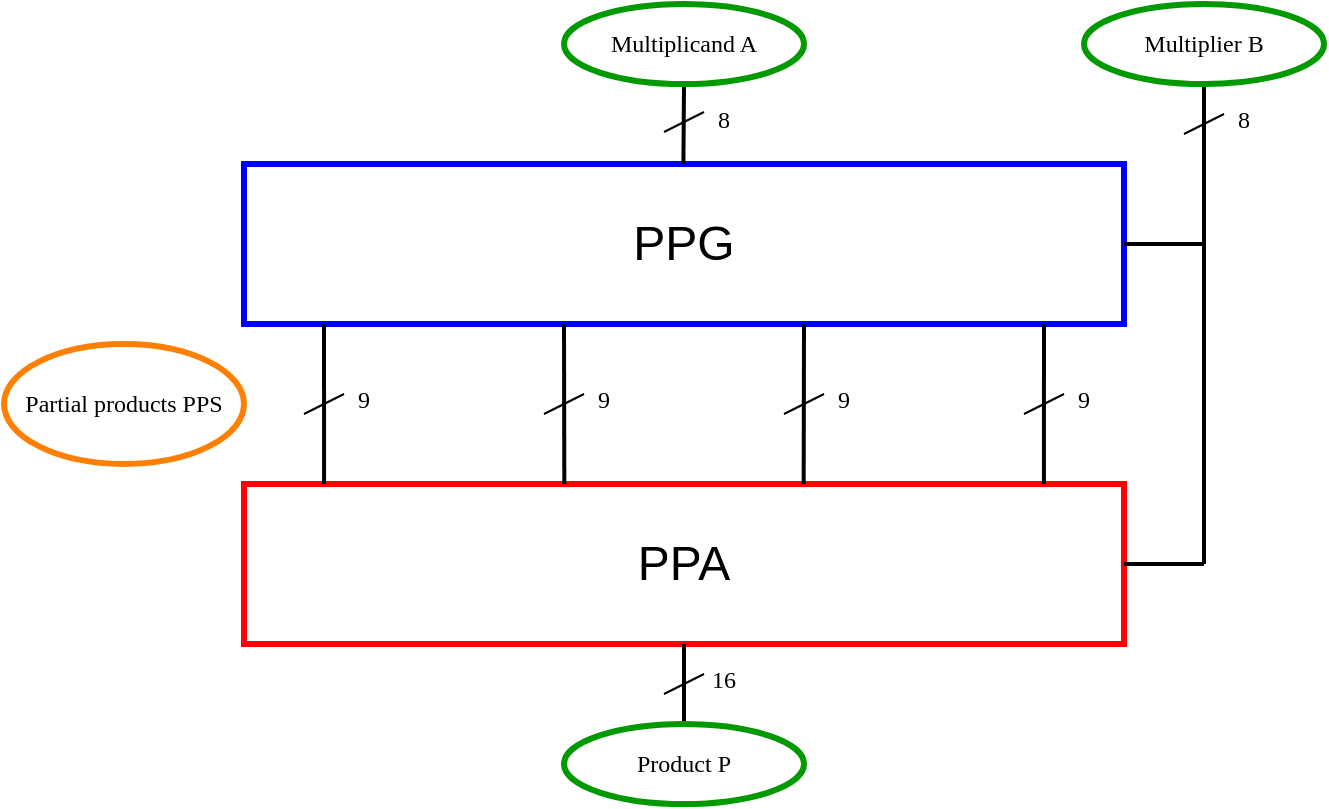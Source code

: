 <mxfile version="20.4.0" type="device"><diagram id="ZHdFE4QAv9czwEVDllRg" name="Page-1"><mxGraphModel dx="1422" dy="721" grid="1" gridSize="10" guides="1" tooltips="1" connect="1" arrows="1" fold="1" page="1" pageScale="1" pageWidth="850" pageHeight="1100" math="0" shadow="0"><root><mxCell id="0"/><mxCell id="1" parent="0"/><mxCell id="opo456Hwmvkp6eGA5nGe-1" value="&lt;font style=&quot;font-size: 24px;&quot;&gt;PPG&lt;/font&gt;" style="rounded=0;whiteSpace=wrap;html=1;strokeColor=#0000FF;strokeWidth=3;" parent="1" vertex="1"><mxGeometry x="160" y="160" width="440" height="80" as="geometry"/></mxCell><mxCell id="opo456Hwmvkp6eGA5nGe-2" value="&lt;font style=&quot;font-size: 24px;&quot;&gt;PPA&lt;/font&gt;" style="rounded=0;whiteSpace=wrap;html=1;strokeColor=#FF0000;strokeWidth=3;" parent="1" vertex="1"><mxGeometry x="160" y="320" width="440" height="80" as="geometry"/></mxCell><mxCell id="opo456Hwmvkp6eGA5nGe-7" value="" style="endArrow=none;html=1;rounded=0;fontFamily=Verdana;fontSize=24;exitX=0.091;exitY=0;exitDx=0;exitDy=0;exitPerimeter=0;strokeWidth=2;" parent="1" source="opo456Hwmvkp6eGA5nGe-2" edge="1"><mxGeometry width="50" height="50" relative="1" as="geometry"><mxPoint x="150" y="290" as="sourcePoint"/><mxPoint x="200" y="240" as="targetPoint"/></mxGeometry></mxCell><mxCell id="opo456Hwmvkp6eGA5nGe-8" value="" style="endArrow=none;html=1;rounded=0;fontFamily=Verdana;fontSize=24;exitX=0.364;exitY=0;exitDx=0;exitDy=0;exitPerimeter=0;strokeWidth=2;" parent="1" source="opo456Hwmvkp6eGA5nGe-2" edge="1"><mxGeometry width="50" height="50" relative="1" as="geometry"><mxPoint x="270" y="290" as="sourcePoint"/><mxPoint x="320" y="240" as="targetPoint"/></mxGeometry></mxCell><mxCell id="opo456Hwmvkp6eGA5nGe-9" value="" style="endArrow=none;html=1;rounded=0;fontFamily=Verdana;fontSize=24;exitX=0.636;exitY=0;exitDx=0;exitDy=0;exitPerimeter=0;strokeWidth=2;" parent="1" source="opo456Hwmvkp6eGA5nGe-2" edge="1"><mxGeometry width="50" height="50" relative="1" as="geometry"><mxPoint x="390" y="290" as="sourcePoint"/><mxPoint x="440" y="240" as="targetPoint"/></mxGeometry></mxCell><mxCell id="opo456Hwmvkp6eGA5nGe-10" value="" style="endArrow=none;html=1;rounded=0;fontFamily=Verdana;fontSize=24;exitX=0.909;exitY=0;exitDx=0;exitDy=0;exitPerimeter=0;strokeWidth=2;" parent="1" source="opo456Hwmvkp6eGA5nGe-2" edge="1"><mxGeometry width="50" height="50" relative="1" as="geometry"><mxPoint x="510" y="290" as="sourcePoint"/><mxPoint x="560" y="240" as="targetPoint"/></mxGeometry></mxCell><mxCell id="opo456Hwmvkp6eGA5nGe-11" value="" style="endArrow=none;html=1;rounded=0;fontFamily=Verdana;fontSize=24;strokeWidth=2;" parent="1" edge="1"><mxGeometry width="50" height="50" relative="1" as="geometry"><mxPoint x="380" y="440" as="sourcePoint"/><mxPoint x="380" y="400" as="targetPoint"/></mxGeometry></mxCell><mxCell id="opo456Hwmvkp6eGA5nGe-12" value="" style="endArrow=none;html=1;rounded=0;fontFamily=Verdana;fontSize=24;strokeWidth=2;" parent="1" edge="1"><mxGeometry width="50" height="50" relative="1" as="geometry"><mxPoint x="379.71" y="160" as="sourcePoint"/><mxPoint x="380" y="120" as="targetPoint"/></mxGeometry></mxCell><mxCell id="opo456Hwmvkp6eGA5nGe-13" value="" style="endArrow=none;html=1;rounded=0;fontFamily=Verdana;fontSize=24;strokeWidth=2;" parent="1" edge="1"><mxGeometry width="50" height="50" relative="1" as="geometry"><mxPoint x="640" y="360" as="sourcePoint"/><mxPoint x="640" y="120" as="targetPoint"/></mxGeometry></mxCell><mxCell id="opo456Hwmvkp6eGA5nGe-14" value="" style="endArrow=none;html=1;rounded=0;fontFamily=Verdana;fontSize=24;strokeWidth=2;" parent="1" edge="1"><mxGeometry width="50" height="50" relative="1" as="geometry"><mxPoint x="600" y="200" as="sourcePoint"/><mxPoint x="640" y="200" as="targetPoint"/></mxGeometry></mxCell><mxCell id="opo456Hwmvkp6eGA5nGe-15" value="" style="endArrow=none;html=1;rounded=0;fontFamily=Verdana;fontSize=24;strokeWidth=2;" parent="1" edge="1"><mxGeometry width="50" height="50" relative="1" as="geometry"><mxPoint x="600" y="360" as="sourcePoint"/><mxPoint x="640" y="360" as="targetPoint"/></mxGeometry></mxCell><mxCell id="opo456Hwmvkp6eGA5nGe-19" value="Multiplicand A" style="ellipse;whiteSpace=wrap;html=1;fontFamily=Verdana;fontSize=12;strokeColor=#009900;strokeWidth=3;" parent="1" vertex="1"><mxGeometry x="320" y="80" width="120" height="40" as="geometry"/></mxCell><mxCell id="opo456Hwmvkp6eGA5nGe-21" value="Multiplier B" style="ellipse;whiteSpace=wrap;html=1;fontFamily=Verdana;fontSize=12;strokeColor=#009900;strokeWidth=3;" parent="1" vertex="1"><mxGeometry x="580" y="80" width="120" height="40" as="geometry"/></mxCell><mxCell id="opo456Hwmvkp6eGA5nGe-22" value="Product P" style="ellipse;whiteSpace=wrap;html=1;fontFamily=Verdana;fontSize=12;strokeColor=#009900;strokeWidth=3;" parent="1" vertex="1"><mxGeometry x="320" y="440" width="120" height="40" as="geometry"/></mxCell><mxCell id="opo456Hwmvkp6eGA5nGe-24" value="Partial products PPS" style="ellipse;whiteSpace=wrap;html=1;fontFamily=Verdana;fontSize=12;strokeColor=#FF8000;strokeWidth=3;" parent="1" vertex="1"><mxGeometry x="40" y="250" width="120" height="60" as="geometry"/></mxCell><mxCell id="opo456Hwmvkp6eGA5nGe-25" value="" style="endArrow=none;html=1;rounded=0;fontFamily=Verdana;fontSize=12;" parent="1" edge="1"><mxGeometry width="50" height="50" relative="1" as="geometry"><mxPoint x="370" y="144" as="sourcePoint"/><mxPoint x="390" y="134" as="targetPoint"/></mxGeometry></mxCell><mxCell id="opo456Hwmvkp6eGA5nGe-27" value="" style="endArrow=none;html=1;rounded=0;fontFamily=Verdana;fontSize=12;" parent="1" edge="1"><mxGeometry width="50" height="50" relative="1" as="geometry"><mxPoint x="630" y="145" as="sourcePoint"/><mxPoint x="650" y="135" as="targetPoint"/></mxGeometry></mxCell><mxCell id="opo456Hwmvkp6eGA5nGe-28" value="" style="endArrow=none;html=1;rounded=0;fontFamily=Verdana;fontSize=12;" parent="1" edge="1"><mxGeometry width="50" height="50" relative="1" as="geometry"><mxPoint x="370" y="425" as="sourcePoint"/><mxPoint x="390" y="415" as="targetPoint"/></mxGeometry></mxCell><mxCell id="opo456Hwmvkp6eGA5nGe-29" value="" style="endArrow=none;html=1;rounded=0;fontFamily=Verdana;fontSize=12;" parent="1" edge="1"><mxGeometry width="50" height="50" relative="1" as="geometry"><mxPoint x="190" y="285" as="sourcePoint"/><mxPoint x="210" y="275" as="targetPoint"/></mxGeometry></mxCell><mxCell id="opo456Hwmvkp6eGA5nGe-30" value="" style="endArrow=none;html=1;rounded=0;fontFamily=Verdana;fontSize=12;" parent="1" edge="1"><mxGeometry width="50" height="50" relative="1" as="geometry"><mxPoint x="310" y="285" as="sourcePoint"/><mxPoint x="330" y="275" as="targetPoint"/></mxGeometry></mxCell><mxCell id="opo456Hwmvkp6eGA5nGe-31" value="" style="endArrow=none;html=1;rounded=0;fontFamily=Verdana;fontSize=12;" parent="1" edge="1"><mxGeometry width="50" height="50" relative="1" as="geometry"><mxPoint x="430" y="285" as="sourcePoint"/><mxPoint x="450" y="275" as="targetPoint"/></mxGeometry></mxCell><mxCell id="opo456Hwmvkp6eGA5nGe-32" value="" style="endArrow=none;html=1;rounded=0;fontFamily=Verdana;fontSize=12;" parent="1" edge="1"><mxGeometry width="50" height="50" relative="1" as="geometry"><mxPoint x="550" y="285" as="sourcePoint"/><mxPoint x="570" y="275" as="targetPoint"/></mxGeometry></mxCell><mxCell id="opo456Hwmvkp6eGA5nGe-33" value="8" style="text;html=1;strokeColor=none;fillColor=none;align=center;verticalAlign=middle;whiteSpace=wrap;rounded=0;fontFamily=Verdana;fontSize=12;" parent="1" vertex="1"><mxGeometry x="390" y="128" width="20" height="20" as="geometry"/></mxCell><mxCell id="opo456Hwmvkp6eGA5nGe-34" value="8" style="text;html=1;strokeColor=none;fillColor=none;align=center;verticalAlign=middle;whiteSpace=wrap;rounded=0;fontFamily=Verdana;fontSize=12;" parent="1" vertex="1"><mxGeometry x="650" y="128" width="20" height="20" as="geometry"/></mxCell><mxCell id="opo456Hwmvkp6eGA5nGe-35" value="9" style="text;html=1;strokeColor=none;fillColor=none;align=center;verticalAlign=middle;whiteSpace=wrap;rounded=0;fontFamily=Verdana;fontSize=12;" parent="1" vertex="1"><mxGeometry x="210" y="268" width="20" height="20" as="geometry"/></mxCell><mxCell id="opo456Hwmvkp6eGA5nGe-38" value="9" style="text;html=1;strokeColor=none;fillColor=none;align=center;verticalAlign=middle;whiteSpace=wrap;rounded=0;fontFamily=Verdana;fontSize=12;" parent="1" vertex="1"><mxGeometry x="330" y="268" width="20" height="20" as="geometry"/></mxCell><mxCell id="opo456Hwmvkp6eGA5nGe-39" value="9" style="text;html=1;strokeColor=none;fillColor=none;align=center;verticalAlign=middle;whiteSpace=wrap;rounded=0;fontFamily=Verdana;fontSize=12;" parent="1" vertex="1"><mxGeometry x="450" y="268" width="20" height="20" as="geometry"/></mxCell><mxCell id="opo456Hwmvkp6eGA5nGe-40" value="9" style="text;html=1;strokeColor=none;fillColor=none;align=center;verticalAlign=middle;whiteSpace=wrap;rounded=0;fontFamily=Verdana;fontSize=12;" parent="1" vertex="1"><mxGeometry x="570" y="268" width="20" height="20" as="geometry"/></mxCell><mxCell id="opo456Hwmvkp6eGA5nGe-41" value="16" style="text;html=1;strokeColor=none;fillColor=none;align=center;verticalAlign=middle;whiteSpace=wrap;rounded=0;fontFamily=Verdana;fontSize=12;" parent="1" vertex="1"><mxGeometry x="390" y="408" width="20" height="20" as="geometry"/></mxCell></root></mxGraphModel></diagram></mxfile>